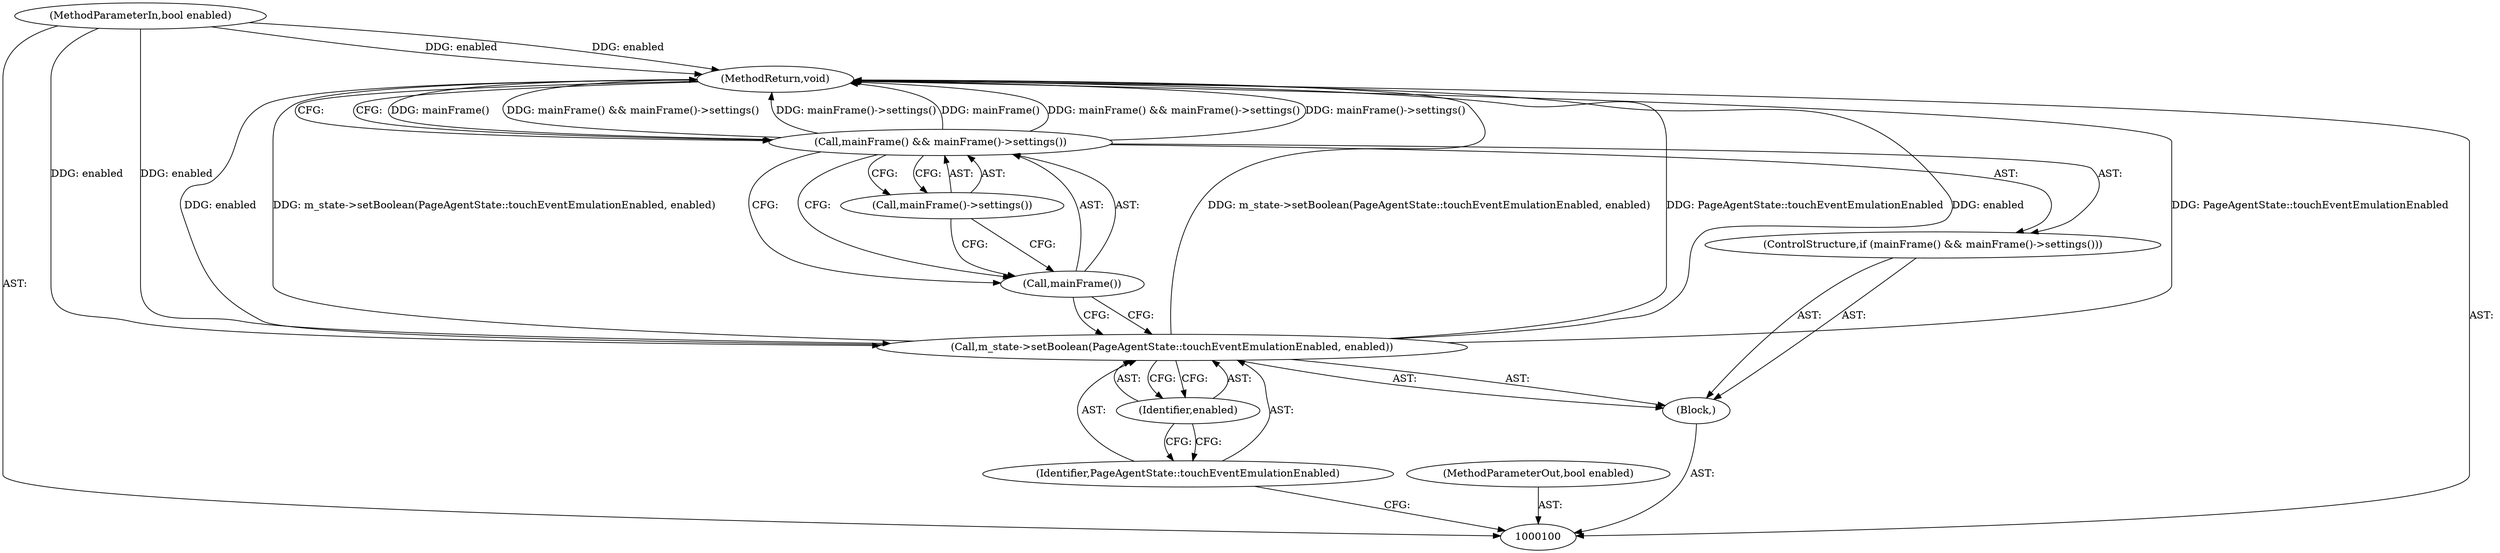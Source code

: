 digraph "0_Chrome_d4cd2b2c0953ad7e9fa988c234eb9361be80fe81_16" {
"1000110" [label="(MethodReturn,void)"];
"1000101" [label="(MethodParameterIn,bool enabled)"];
"1000131" [label="(MethodParameterOut,bool enabled)"];
"1000102" [label="(Block,)"];
"1000104" [label="(Identifier,PageAgentState::touchEventEmulationEnabled)"];
"1000103" [label="(Call,m_state->setBoolean(PageAgentState::touchEventEmulationEnabled, enabled))"];
"1000105" [label="(Identifier,enabled)"];
"1000109" [label="(Call,mainFrame()->settings())"];
"1000106" [label="(ControlStructure,if (mainFrame() && mainFrame()->settings()))"];
"1000107" [label="(Call,mainFrame() && mainFrame()->settings())"];
"1000108" [label="(Call,mainFrame())"];
"1000110" -> "1000100"  [label="AST: "];
"1000110" -> "1000107"  [label="CFG: "];
"1000107" -> "1000110"  [label="DDG: mainFrame()"];
"1000107" -> "1000110"  [label="DDG: mainFrame() && mainFrame()->settings()"];
"1000107" -> "1000110"  [label="DDG: mainFrame()->settings()"];
"1000103" -> "1000110"  [label="DDG: PageAgentState::touchEventEmulationEnabled"];
"1000103" -> "1000110"  [label="DDG: enabled"];
"1000103" -> "1000110"  [label="DDG: m_state->setBoolean(PageAgentState::touchEventEmulationEnabled, enabled)"];
"1000101" -> "1000110"  [label="DDG: enabled"];
"1000101" -> "1000100"  [label="AST: "];
"1000101" -> "1000110"  [label="DDG: enabled"];
"1000101" -> "1000103"  [label="DDG: enabled"];
"1000131" -> "1000100"  [label="AST: "];
"1000102" -> "1000100"  [label="AST: "];
"1000103" -> "1000102"  [label="AST: "];
"1000106" -> "1000102"  [label="AST: "];
"1000104" -> "1000103"  [label="AST: "];
"1000104" -> "1000100"  [label="CFG: "];
"1000105" -> "1000104"  [label="CFG: "];
"1000103" -> "1000102"  [label="AST: "];
"1000103" -> "1000105"  [label="CFG: "];
"1000104" -> "1000103"  [label="AST: "];
"1000105" -> "1000103"  [label="AST: "];
"1000108" -> "1000103"  [label="CFG: "];
"1000103" -> "1000110"  [label="DDG: PageAgentState::touchEventEmulationEnabled"];
"1000103" -> "1000110"  [label="DDG: enabled"];
"1000103" -> "1000110"  [label="DDG: m_state->setBoolean(PageAgentState::touchEventEmulationEnabled, enabled)"];
"1000101" -> "1000103"  [label="DDG: enabled"];
"1000105" -> "1000103"  [label="AST: "];
"1000105" -> "1000104"  [label="CFG: "];
"1000103" -> "1000105"  [label="CFG: "];
"1000109" -> "1000107"  [label="AST: "];
"1000109" -> "1000108"  [label="CFG: "];
"1000107" -> "1000109"  [label="CFG: "];
"1000106" -> "1000102"  [label="AST: "];
"1000107" -> "1000106"  [label="AST: "];
"1000107" -> "1000106"  [label="AST: "];
"1000107" -> "1000108"  [label="CFG: "];
"1000107" -> "1000109"  [label="CFG: "];
"1000108" -> "1000107"  [label="AST: "];
"1000109" -> "1000107"  [label="AST: "];
"1000110" -> "1000107"  [label="CFG: "];
"1000107" -> "1000110"  [label="DDG: mainFrame()"];
"1000107" -> "1000110"  [label="DDG: mainFrame() && mainFrame()->settings()"];
"1000107" -> "1000110"  [label="DDG: mainFrame()->settings()"];
"1000108" -> "1000107"  [label="AST: "];
"1000108" -> "1000103"  [label="CFG: "];
"1000109" -> "1000108"  [label="CFG: "];
"1000107" -> "1000108"  [label="CFG: "];
}
